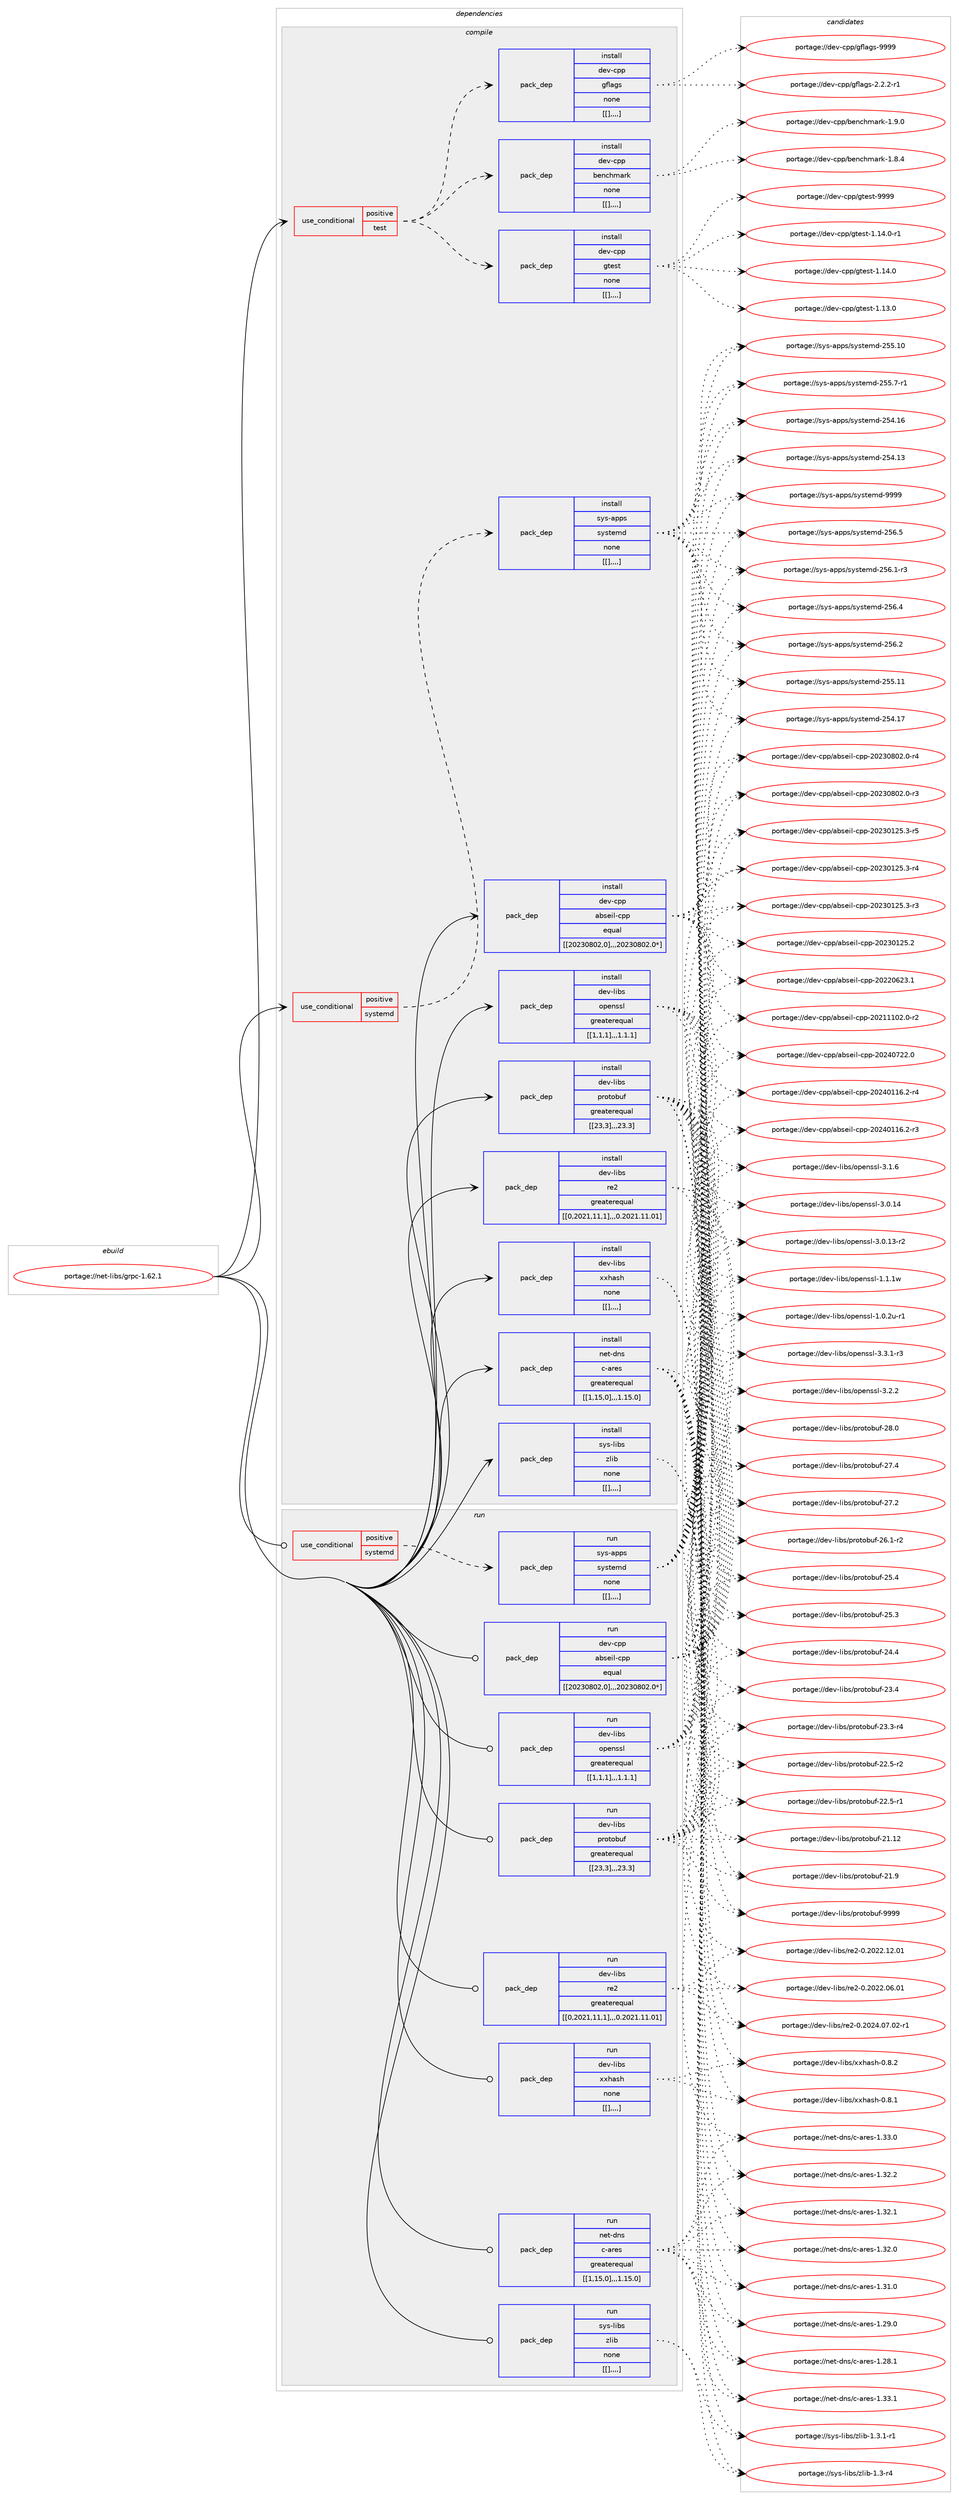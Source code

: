 digraph prolog {

# *************
# Graph options
# *************

newrank=true;
concentrate=true;
compound=true;
graph [rankdir=LR,fontname=Helvetica,fontsize=10,ranksep=1.5];#, ranksep=2.5, nodesep=0.2];
edge  [arrowhead=vee];
node  [fontname=Helvetica,fontsize=10];

# **********
# The ebuild
# **********

subgraph cluster_leftcol {
color=gray;
label=<<i>ebuild</i>>;
id [label="portage://net-libs/grpc-1.62.1", color=red, width=4, href="../net-libs/grpc-1.62.1.svg"];
}

# ****************
# The dependencies
# ****************

subgraph cluster_midcol {
color=gray;
label=<<i>dependencies</i>>;
subgraph cluster_compile {
fillcolor="#eeeeee";
style=filled;
label=<<i>compile</i>>;
subgraph cond98352 {
dependency377696 [label=<<TABLE BORDER="0" CELLBORDER="1" CELLSPACING="0" CELLPADDING="4"><TR><TD ROWSPAN="3" CELLPADDING="10">use_conditional</TD></TR><TR><TD>positive</TD></TR><TR><TD>systemd</TD></TR></TABLE>>, shape=none, color=red];
subgraph pack276532 {
dependency377697 [label=<<TABLE BORDER="0" CELLBORDER="1" CELLSPACING="0" CELLPADDING="4" WIDTH="220"><TR><TD ROWSPAN="6" CELLPADDING="30">pack_dep</TD></TR><TR><TD WIDTH="110">install</TD></TR><TR><TD>sys-apps</TD></TR><TR><TD>systemd</TD></TR><TR><TD>none</TD></TR><TR><TD>[[],,,,]</TD></TR></TABLE>>, shape=none, color=blue];
}
dependency377696:e -> dependency377697:w [weight=20,style="dashed",arrowhead="vee"];
}
id:e -> dependency377696:w [weight=20,style="solid",arrowhead="vee"];
subgraph cond98353 {
dependency377698 [label=<<TABLE BORDER="0" CELLBORDER="1" CELLSPACING="0" CELLPADDING="4"><TR><TD ROWSPAN="3" CELLPADDING="10">use_conditional</TD></TR><TR><TD>positive</TD></TR><TR><TD>test</TD></TR></TABLE>>, shape=none, color=red];
subgraph pack276533 {
dependency377699 [label=<<TABLE BORDER="0" CELLBORDER="1" CELLSPACING="0" CELLPADDING="4" WIDTH="220"><TR><TD ROWSPAN="6" CELLPADDING="30">pack_dep</TD></TR><TR><TD WIDTH="110">install</TD></TR><TR><TD>dev-cpp</TD></TR><TR><TD>benchmark</TD></TR><TR><TD>none</TD></TR><TR><TD>[[],,,,]</TD></TR></TABLE>>, shape=none, color=blue];
}
dependency377698:e -> dependency377699:w [weight=20,style="dashed",arrowhead="vee"];
subgraph pack276534 {
dependency377700 [label=<<TABLE BORDER="0" CELLBORDER="1" CELLSPACING="0" CELLPADDING="4" WIDTH="220"><TR><TD ROWSPAN="6" CELLPADDING="30">pack_dep</TD></TR><TR><TD WIDTH="110">install</TD></TR><TR><TD>dev-cpp</TD></TR><TR><TD>gflags</TD></TR><TR><TD>none</TD></TR><TR><TD>[[],,,,]</TD></TR></TABLE>>, shape=none, color=blue];
}
dependency377698:e -> dependency377700:w [weight=20,style="dashed",arrowhead="vee"];
subgraph pack276535 {
dependency377701 [label=<<TABLE BORDER="0" CELLBORDER="1" CELLSPACING="0" CELLPADDING="4" WIDTH="220"><TR><TD ROWSPAN="6" CELLPADDING="30">pack_dep</TD></TR><TR><TD WIDTH="110">install</TD></TR><TR><TD>dev-cpp</TD></TR><TR><TD>gtest</TD></TR><TR><TD>none</TD></TR><TR><TD>[[],,,,]</TD></TR></TABLE>>, shape=none, color=blue];
}
dependency377698:e -> dependency377701:w [weight=20,style="dashed",arrowhead="vee"];
}
id:e -> dependency377698:w [weight=20,style="solid",arrowhead="vee"];
subgraph pack276536 {
dependency377702 [label=<<TABLE BORDER="0" CELLBORDER="1" CELLSPACING="0" CELLPADDING="4" WIDTH="220"><TR><TD ROWSPAN="6" CELLPADDING="30">pack_dep</TD></TR><TR><TD WIDTH="110">install</TD></TR><TR><TD>dev-cpp</TD></TR><TR><TD>abseil-cpp</TD></TR><TR><TD>equal</TD></TR><TR><TD>[[20230802,0],,,20230802.0*]</TD></TR></TABLE>>, shape=none, color=blue];
}
id:e -> dependency377702:w [weight=20,style="solid",arrowhead="vee"];
subgraph pack276537 {
dependency377703 [label=<<TABLE BORDER="0" CELLBORDER="1" CELLSPACING="0" CELLPADDING="4" WIDTH="220"><TR><TD ROWSPAN="6" CELLPADDING="30">pack_dep</TD></TR><TR><TD WIDTH="110">install</TD></TR><TR><TD>dev-libs</TD></TR><TR><TD>openssl</TD></TR><TR><TD>greaterequal</TD></TR><TR><TD>[[1,1,1],,,1.1.1]</TD></TR></TABLE>>, shape=none, color=blue];
}
id:e -> dependency377703:w [weight=20,style="solid",arrowhead="vee"];
subgraph pack276538 {
dependency377704 [label=<<TABLE BORDER="0" CELLBORDER="1" CELLSPACING="0" CELLPADDING="4" WIDTH="220"><TR><TD ROWSPAN="6" CELLPADDING="30">pack_dep</TD></TR><TR><TD WIDTH="110">install</TD></TR><TR><TD>dev-libs</TD></TR><TR><TD>protobuf</TD></TR><TR><TD>greaterequal</TD></TR><TR><TD>[[23,3],,,23.3]</TD></TR></TABLE>>, shape=none, color=blue];
}
id:e -> dependency377704:w [weight=20,style="solid",arrowhead="vee"];
subgraph pack276539 {
dependency377705 [label=<<TABLE BORDER="0" CELLBORDER="1" CELLSPACING="0" CELLPADDING="4" WIDTH="220"><TR><TD ROWSPAN="6" CELLPADDING="30">pack_dep</TD></TR><TR><TD WIDTH="110">install</TD></TR><TR><TD>dev-libs</TD></TR><TR><TD>re2</TD></TR><TR><TD>greaterequal</TD></TR><TR><TD>[[0,2021,11,1],,,0.2021.11.01]</TD></TR></TABLE>>, shape=none, color=blue];
}
id:e -> dependency377705:w [weight=20,style="solid",arrowhead="vee"];
subgraph pack276540 {
dependency377706 [label=<<TABLE BORDER="0" CELLBORDER="1" CELLSPACING="0" CELLPADDING="4" WIDTH="220"><TR><TD ROWSPAN="6" CELLPADDING="30">pack_dep</TD></TR><TR><TD WIDTH="110">install</TD></TR><TR><TD>dev-libs</TD></TR><TR><TD>xxhash</TD></TR><TR><TD>none</TD></TR><TR><TD>[[],,,,]</TD></TR></TABLE>>, shape=none, color=blue];
}
id:e -> dependency377706:w [weight=20,style="solid",arrowhead="vee"];
subgraph pack276541 {
dependency377707 [label=<<TABLE BORDER="0" CELLBORDER="1" CELLSPACING="0" CELLPADDING="4" WIDTH="220"><TR><TD ROWSPAN="6" CELLPADDING="30">pack_dep</TD></TR><TR><TD WIDTH="110">install</TD></TR><TR><TD>net-dns</TD></TR><TR><TD>c-ares</TD></TR><TR><TD>greaterequal</TD></TR><TR><TD>[[1,15,0],,,1.15.0]</TD></TR></TABLE>>, shape=none, color=blue];
}
id:e -> dependency377707:w [weight=20,style="solid",arrowhead="vee"];
subgraph pack276542 {
dependency377708 [label=<<TABLE BORDER="0" CELLBORDER="1" CELLSPACING="0" CELLPADDING="4" WIDTH="220"><TR><TD ROWSPAN="6" CELLPADDING="30">pack_dep</TD></TR><TR><TD WIDTH="110">install</TD></TR><TR><TD>sys-libs</TD></TR><TR><TD>zlib</TD></TR><TR><TD>none</TD></TR><TR><TD>[[],,,,]</TD></TR></TABLE>>, shape=none, color=blue];
}
id:e -> dependency377708:w [weight=20,style="solid",arrowhead="vee"];
}
subgraph cluster_compileandrun {
fillcolor="#eeeeee";
style=filled;
label=<<i>compile and run</i>>;
}
subgraph cluster_run {
fillcolor="#eeeeee";
style=filled;
label=<<i>run</i>>;
subgraph cond98354 {
dependency377709 [label=<<TABLE BORDER="0" CELLBORDER="1" CELLSPACING="0" CELLPADDING="4"><TR><TD ROWSPAN="3" CELLPADDING="10">use_conditional</TD></TR><TR><TD>positive</TD></TR><TR><TD>systemd</TD></TR></TABLE>>, shape=none, color=red];
subgraph pack276543 {
dependency377710 [label=<<TABLE BORDER="0" CELLBORDER="1" CELLSPACING="0" CELLPADDING="4" WIDTH="220"><TR><TD ROWSPAN="6" CELLPADDING="30">pack_dep</TD></TR><TR><TD WIDTH="110">run</TD></TR><TR><TD>sys-apps</TD></TR><TR><TD>systemd</TD></TR><TR><TD>none</TD></TR><TR><TD>[[],,,,]</TD></TR></TABLE>>, shape=none, color=blue];
}
dependency377709:e -> dependency377710:w [weight=20,style="dashed",arrowhead="vee"];
}
id:e -> dependency377709:w [weight=20,style="solid",arrowhead="odot"];
subgraph pack276544 {
dependency377711 [label=<<TABLE BORDER="0" CELLBORDER="1" CELLSPACING="0" CELLPADDING="4" WIDTH="220"><TR><TD ROWSPAN="6" CELLPADDING="30">pack_dep</TD></TR><TR><TD WIDTH="110">run</TD></TR><TR><TD>dev-cpp</TD></TR><TR><TD>abseil-cpp</TD></TR><TR><TD>equal</TD></TR><TR><TD>[[20230802,0],,,20230802.0*]</TD></TR></TABLE>>, shape=none, color=blue];
}
id:e -> dependency377711:w [weight=20,style="solid",arrowhead="odot"];
subgraph pack276545 {
dependency377712 [label=<<TABLE BORDER="0" CELLBORDER="1" CELLSPACING="0" CELLPADDING="4" WIDTH="220"><TR><TD ROWSPAN="6" CELLPADDING="30">pack_dep</TD></TR><TR><TD WIDTH="110">run</TD></TR><TR><TD>dev-libs</TD></TR><TR><TD>openssl</TD></TR><TR><TD>greaterequal</TD></TR><TR><TD>[[1,1,1],,,1.1.1]</TD></TR></TABLE>>, shape=none, color=blue];
}
id:e -> dependency377712:w [weight=20,style="solid",arrowhead="odot"];
subgraph pack276546 {
dependency377713 [label=<<TABLE BORDER="0" CELLBORDER="1" CELLSPACING="0" CELLPADDING="4" WIDTH="220"><TR><TD ROWSPAN="6" CELLPADDING="30">pack_dep</TD></TR><TR><TD WIDTH="110">run</TD></TR><TR><TD>dev-libs</TD></TR><TR><TD>protobuf</TD></TR><TR><TD>greaterequal</TD></TR><TR><TD>[[23,3],,,23.3]</TD></TR></TABLE>>, shape=none, color=blue];
}
id:e -> dependency377713:w [weight=20,style="solid",arrowhead="odot"];
subgraph pack276547 {
dependency377714 [label=<<TABLE BORDER="0" CELLBORDER="1" CELLSPACING="0" CELLPADDING="4" WIDTH="220"><TR><TD ROWSPAN="6" CELLPADDING="30">pack_dep</TD></TR><TR><TD WIDTH="110">run</TD></TR><TR><TD>dev-libs</TD></TR><TR><TD>re2</TD></TR><TR><TD>greaterequal</TD></TR><TR><TD>[[0,2021,11,1],,,0.2021.11.01]</TD></TR></TABLE>>, shape=none, color=blue];
}
id:e -> dependency377714:w [weight=20,style="solid",arrowhead="odot"];
subgraph pack276548 {
dependency377715 [label=<<TABLE BORDER="0" CELLBORDER="1" CELLSPACING="0" CELLPADDING="4" WIDTH="220"><TR><TD ROWSPAN="6" CELLPADDING="30">pack_dep</TD></TR><TR><TD WIDTH="110">run</TD></TR><TR><TD>dev-libs</TD></TR><TR><TD>xxhash</TD></TR><TR><TD>none</TD></TR><TR><TD>[[],,,,]</TD></TR></TABLE>>, shape=none, color=blue];
}
id:e -> dependency377715:w [weight=20,style="solid",arrowhead="odot"];
subgraph pack276549 {
dependency377716 [label=<<TABLE BORDER="0" CELLBORDER="1" CELLSPACING="0" CELLPADDING="4" WIDTH="220"><TR><TD ROWSPAN="6" CELLPADDING="30">pack_dep</TD></TR><TR><TD WIDTH="110">run</TD></TR><TR><TD>net-dns</TD></TR><TR><TD>c-ares</TD></TR><TR><TD>greaterequal</TD></TR><TR><TD>[[1,15,0],,,1.15.0]</TD></TR></TABLE>>, shape=none, color=blue];
}
id:e -> dependency377716:w [weight=20,style="solid",arrowhead="odot"];
subgraph pack276550 {
dependency377717 [label=<<TABLE BORDER="0" CELLBORDER="1" CELLSPACING="0" CELLPADDING="4" WIDTH="220"><TR><TD ROWSPAN="6" CELLPADDING="30">pack_dep</TD></TR><TR><TD WIDTH="110">run</TD></TR><TR><TD>sys-libs</TD></TR><TR><TD>zlib</TD></TR><TR><TD>none</TD></TR><TR><TD>[[],,,,]</TD></TR></TABLE>>, shape=none, color=blue];
}
id:e -> dependency377717:w [weight=20,style="solid",arrowhead="odot"];
}
}

# **************
# The candidates
# **************

subgraph cluster_choices {
rank=same;
color=gray;
label=<<i>candidates</i>>;

subgraph choice276532 {
color=black;
nodesep=1;
choice1151211154597112112115471151211151161011091004557575757 [label="portage://sys-apps/systemd-9999", color=red, width=4,href="../sys-apps/systemd-9999.svg"];
choice115121115459711211211547115121115116101109100455053544653 [label="portage://sys-apps/systemd-256.5", color=red, width=4,href="../sys-apps/systemd-256.5.svg"];
choice115121115459711211211547115121115116101109100455053544652 [label="portage://sys-apps/systemd-256.4", color=red, width=4,href="../sys-apps/systemd-256.4.svg"];
choice115121115459711211211547115121115116101109100455053544650 [label="portage://sys-apps/systemd-256.2", color=red, width=4,href="../sys-apps/systemd-256.2.svg"];
choice1151211154597112112115471151211151161011091004550535446494511451 [label="portage://sys-apps/systemd-256.1-r3", color=red, width=4,href="../sys-apps/systemd-256.1-r3.svg"];
choice11512111545971121121154711512111511610110910045505353464949 [label="portage://sys-apps/systemd-255.11", color=red, width=4,href="../sys-apps/systemd-255.11.svg"];
choice11512111545971121121154711512111511610110910045505353464948 [label="portage://sys-apps/systemd-255.10", color=red, width=4,href="../sys-apps/systemd-255.10.svg"];
choice1151211154597112112115471151211151161011091004550535346554511449 [label="portage://sys-apps/systemd-255.7-r1", color=red, width=4,href="../sys-apps/systemd-255.7-r1.svg"];
choice11512111545971121121154711512111511610110910045505352464955 [label="portage://sys-apps/systemd-254.17", color=red, width=4,href="../sys-apps/systemd-254.17.svg"];
choice11512111545971121121154711512111511610110910045505352464954 [label="portage://sys-apps/systemd-254.16", color=red, width=4,href="../sys-apps/systemd-254.16.svg"];
choice11512111545971121121154711512111511610110910045505352464951 [label="portage://sys-apps/systemd-254.13", color=red, width=4,href="../sys-apps/systemd-254.13.svg"];
dependency377697:e -> choice1151211154597112112115471151211151161011091004557575757:w [style=dotted,weight="100"];
dependency377697:e -> choice115121115459711211211547115121115116101109100455053544653:w [style=dotted,weight="100"];
dependency377697:e -> choice115121115459711211211547115121115116101109100455053544652:w [style=dotted,weight="100"];
dependency377697:e -> choice115121115459711211211547115121115116101109100455053544650:w [style=dotted,weight="100"];
dependency377697:e -> choice1151211154597112112115471151211151161011091004550535446494511451:w [style=dotted,weight="100"];
dependency377697:e -> choice11512111545971121121154711512111511610110910045505353464949:w [style=dotted,weight="100"];
dependency377697:e -> choice11512111545971121121154711512111511610110910045505353464948:w [style=dotted,weight="100"];
dependency377697:e -> choice1151211154597112112115471151211151161011091004550535346554511449:w [style=dotted,weight="100"];
dependency377697:e -> choice11512111545971121121154711512111511610110910045505352464955:w [style=dotted,weight="100"];
dependency377697:e -> choice11512111545971121121154711512111511610110910045505352464954:w [style=dotted,weight="100"];
dependency377697:e -> choice11512111545971121121154711512111511610110910045505352464951:w [style=dotted,weight="100"];
}
subgraph choice276533 {
color=black;
nodesep=1;
choice100101118459911211247981011109910410997114107454946574648 [label="portage://dev-cpp/benchmark-1.9.0", color=red, width=4,href="../dev-cpp/benchmark-1.9.0.svg"];
choice100101118459911211247981011109910410997114107454946564652 [label="portage://dev-cpp/benchmark-1.8.4", color=red, width=4,href="../dev-cpp/benchmark-1.8.4.svg"];
dependency377699:e -> choice100101118459911211247981011109910410997114107454946574648:w [style=dotted,weight="100"];
dependency377699:e -> choice100101118459911211247981011109910410997114107454946564652:w [style=dotted,weight="100"];
}
subgraph choice276534 {
color=black;
nodesep=1;
choice100101118459911211247103102108971031154557575757 [label="portage://dev-cpp/gflags-9999", color=red, width=4,href="../dev-cpp/gflags-9999.svg"];
choice100101118459911211247103102108971031154550465046504511449 [label="portage://dev-cpp/gflags-2.2.2-r1", color=red, width=4,href="../dev-cpp/gflags-2.2.2-r1.svg"];
dependency377700:e -> choice100101118459911211247103102108971031154557575757:w [style=dotted,weight="100"];
dependency377700:e -> choice100101118459911211247103102108971031154550465046504511449:w [style=dotted,weight="100"];
}
subgraph choice276535 {
color=black;
nodesep=1;
choice1001011184599112112471031161011151164557575757 [label="portage://dev-cpp/gtest-9999", color=red, width=4,href="../dev-cpp/gtest-9999.svg"];
choice100101118459911211247103116101115116454946495246484511449 [label="portage://dev-cpp/gtest-1.14.0-r1", color=red, width=4,href="../dev-cpp/gtest-1.14.0-r1.svg"];
choice10010111845991121124710311610111511645494649524648 [label="portage://dev-cpp/gtest-1.14.0", color=red, width=4,href="../dev-cpp/gtest-1.14.0.svg"];
choice10010111845991121124710311610111511645494649514648 [label="portage://dev-cpp/gtest-1.13.0", color=red, width=4,href="../dev-cpp/gtest-1.13.0.svg"];
dependency377701:e -> choice1001011184599112112471031161011151164557575757:w [style=dotted,weight="100"];
dependency377701:e -> choice100101118459911211247103116101115116454946495246484511449:w [style=dotted,weight="100"];
dependency377701:e -> choice10010111845991121124710311610111511645494649524648:w [style=dotted,weight="100"];
dependency377701:e -> choice10010111845991121124710311610111511645494649514648:w [style=dotted,weight="100"];
}
subgraph choice276536 {
color=black;
nodesep=1;
choice100101118459911211247979811510110510845991121124550485052485550504648 [label="portage://dev-cpp/abseil-cpp-20240722.0", color=red, width=4,href="../dev-cpp/abseil-cpp-20240722.0.svg"];
choice1001011184599112112479798115101105108459911211245504850524849495446504511452 [label="portage://dev-cpp/abseil-cpp-20240116.2-r4", color=red, width=4,href="../dev-cpp/abseil-cpp-20240116.2-r4.svg"];
choice1001011184599112112479798115101105108459911211245504850524849495446504511451 [label="portage://dev-cpp/abseil-cpp-20240116.2-r3", color=red, width=4,href="../dev-cpp/abseil-cpp-20240116.2-r3.svg"];
choice1001011184599112112479798115101105108459911211245504850514856485046484511452 [label="portage://dev-cpp/abseil-cpp-20230802.0-r4", color=red, width=4,href="../dev-cpp/abseil-cpp-20230802.0-r4.svg"];
choice1001011184599112112479798115101105108459911211245504850514856485046484511451 [label="portage://dev-cpp/abseil-cpp-20230802.0-r3", color=red, width=4,href="../dev-cpp/abseil-cpp-20230802.0-r3.svg"];
choice1001011184599112112479798115101105108459911211245504850514849505346514511453 [label="portage://dev-cpp/abseil-cpp-20230125.3-r5", color=red, width=4,href="../dev-cpp/abseil-cpp-20230125.3-r5.svg"];
choice1001011184599112112479798115101105108459911211245504850514849505346514511452 [label="portage://dev-cpp/abseil-cpp-20230125.3-r4", color=red, width=4,href="../dev-cpp/abseil-cpp-20230125.3-r4.svg"];
choice1001011184599112112479798115101105108459911211245504850514849505346514511451 [label="portage://dev-cpp/abseil-cpp-20230125.3-r3", color=red, width=4,href="../dev-cpp/abseil-cpp-20230125.3-r3.svg"];
choice100101118459911211247979811510110510845991121124550485051484950534650 [label="portage://dev-cpp/abseil-cpp-20230125.2", color=red, width=4,href="../dev-cpp/abseil-cpp-20230125.2.svg"];
choice100101118459911211247979811510110510845991121124550485050485450514649 [label="portage://dev-cpp/abseil-cpp-20220623.1", color=red, width=4,href="../dev-cpp/abseil-cpp-20220623.1.svg"];
choice1001011184599112112479798115101105108459911211245504850494949485046484511450 [label="portage://dev-cpp/abseil-cpp-20211102.0-r2", color=red, width=4,href="../dev-cpp/abseil-cpp-20211102.0-r2.svg"];
dependency377702:e -> choice100101118459911211247979811510110510845991121124550485052485550504648:w [style=dotted,weight="100"];
dependency377702:e -> choice1001011184599112112479798115101105108459911211245504850524849495446504511452:w [style=dotted,weight="100"];
dependency377702:e -> choice1001011184599112112479798115101105108459911211245504850524849495446504511451:w [style=dotted,weight="100"];
dependency377702:e -> choice1001011184599112112479798115101105108459911211245504850514856485046484511452:w [style=dotted,weight="100"];
dependency377702:e -> choice1001011184599112112479798115101105108459911211245504850514856485046484511451:w [style=dotted,weight="100"];
dependency377702:e -> choice1001011184599112112479798115101105108459911211245504850514849505346514511453:w [style=dotted,weight="100"];
dependency377702:e -> choice1001011184599112112479798115101105108459911211245504850514849505346514511452:w [style=dotted,weight="100"];
dependency377702:e -> choice1001011184599112112479798115101105108459911211245504850514849505346514511451:w [style=dotted,weight="100"];
dependency377702:e -> choice100101118459911211247979811510110510845991121124550485051484950534650:w [style=dotted,weight="100"];
dependency377702:e -> choice100101118459911211247979811510110510845991121124550485050485450514649:w [style=dotted,weight="100"];
dependency377702:e -> choice1001011184599112112479798115101105108459911211245504850494949485046484511450:w [style=dotted,weight="100"];
}
subgraph choice276537 {
color=black;
nodesep=1;
choice1001011184510810598115471111121011101151151084551465146494511451 [label="portage://dev-libs/openssl-3.3.1-r3", color=red, width=4,href="../dev-libs/openssl-3.3.1-r3.svg"];
choice100101118451081059811547111112101110115115108455146504650 [label="portage://dev-libs/openssl-3.2.2", color=red, width=4,href="../dev-libs/openssl-3.2.2.svg"];
choice100101118451081059811547111112101110115115108455146494654 [label="portage://dev-libs/openssl-3.1.6", color=red, width=4,href="../dev-libs/openssl-3.1.6.svg"];
choice10010111845108105981154711111210111011511510845514648464952 [label="portage://dev-libs/openssl-3.0.14", color=red, width=4,href="../dev-libs/openssl-3.0.14.svg"];
choice100101118451081059811547111112101110115115108455146484649514511450 [label="portage://dev-libs/openssl-3.0.13-r2", color=red, width=4,href="../dev-libs/openssl-3.0.13-r2.svg"];
choice100101118451081059811547111112101110115115108454946494649119 [label="portage://dev-libs/openssl-1.1.1w", color=red, width=4,href="../dev-libs/openssl-1.1.1w.svg"];
choice1001011184510810598115471111121011101151151084549464846501174511449 [label="portage://dev-libs/openssl-1.0.2u-r1", color=red, width=4,href="../dev-libs/openssl-1.0.2u-r1.svg"];
dependency377703:e -> choice1001011184510810598115471111121011101151151084551465146494511451:w [style=dotted,weight="100"];
dependency377703:e -> choice100101118451081059811547111112101110115115108455146504650:w [style=dotted,weight="100"];
dependency377703:e -> choice100101118451081059811547111112101110115115108455146494654:w [style=dotted,weight="100"];
dependency377703:e -> choice10010111845108105981154711111210111011511510845514648464952:w [style=dotted,weight="100"];
dependency377703:e -> choice100101118451081059811547111112101110115115108455146484649514511450:w [style=dotted,weight="100"];
dependency377703:e -> choice100101118451081059811547111112101110115115108454946494649119:w [style=dotted,weight="100"];
dependency377703:e -> choice1001011184510810598115471111121011101151151084549464846501174511449:w [style=dotted,weight="100"];
}
subgraph choice276538 {
color=black;
nodesep=1;
choice100101118451081059811547112114111116111981171024557575757 [label="portage://dev-libs/protobuf-9999", color=red, width=4,href="../dev-libs/protobuf-9999.svg"];
choice100101118451081059811547112114111116111981171024550564648 [label="portage://dev-libs/protobuf-28.0", color=red, width=4,href="../dev-libs/protobuf-28.0.svg"];
choice100101118451081059811547112114111116111981171024550554652 [label="portage://dev-libs/protobuf-27.4", color=red, width=4,href="../dev-libs/protobuf-27.4.svg"];
choice100101118451081059811547112114111116111981171024550554650 [label="portage://dev-libs/protobuf-27.2", color=red, width=4,href="../dev-libs/protobuf-27.2.svg"];
choice1001011184510810598115471121141111161119811710245505446494511450 [label="portage://dev-libs/protobuf-26.1-r2", color=red, width=4,href="../dev-libs/protobuf-26.1-r2.svg"];
choice100101118451081059811547112114111116111981171024550534652 [label="portage://dev-libs/protobuf-25.4", color=red, width=4,href="../dev-libs/protobuf-25.4.svg"];
choice100101118451081059811547112114111116111981171024550534651 [label="portage://dev-libs/protobuf-25.3", color=red, width=4,href="../dev-libs/protobuf-25.3.svg"];
choice100101118451081059811547112114111116111981171024550524652 [label="portage://dev-libs/protobuf-24.4", color=red, width=4,href="../dev-libs/protobuf-24.4.svg"];
choice100101118451081059811547112114111116111981171024550514652 [label="portage://dev-libs/protobuf-23.4", color=red, width=4,href="../dev-libs/protobuf-23.4.svg"];
choice1001011184510810598115471121141111161119811710245505146514511452 [label="portage://dev-libs/protobuf-23.3-r4", color=red, width=4,href="../dev-libs/protobuf-23.3-r4.svg"];
choice1001011184510810598115471121141111161119811710245505046534511450 [label="portage://dev-libs/protobuf-22.5-r2", color=red, width=4,href="../dev-libs/protobuf-22.5-r2.svg"];
choice1001011184510810598115471121141111161119811710245505046534511449 [label="portage://dev-libs/protobuf-22.5-r1", color=red, width=4,href="../dev-libs/protobuf-22.5-r1.svg"];
choice10010111845108105981154711211411111611198117102455049464950 [label="portage://dev-libs/protobuf-21.12", color=red, width=4,href="../dev-libs/protobuf-21.12.svg"];
choice100101118451081059811547112114111116111981171024550494657 [label="portage://dev-libs/protobuf-21.9", color=red, width=4,href="../dev-libs/protobuf-21.9.svg"];
dependency377704:e -> choice100101118451081059811547112114111116111981171024557575757:w [style=dotted,weight="100"];
dependency377704:e -> choice100101118451081059811547112114111116111981171024550564648:w [style=dotted,weight="100"];
dependency377704:e -> choice100101118451081059811547112114111116111981171024550554652:w [style=dotted,weight="100"];
dependency377704:e -> choice100101118451081059811547112114111116111981171024550554650:w [style=dotted,weight="100"];
dependency377704:e -> choice1001011184510810598115471121141111161119811710245505446494511450:w [style=dotted,weight="100"];
dependency377704:e -> choice100101118451081059811547112114111116111981171024550534652:w [style=dotted,weight="100"];
dependency377704:e -> choice100101118451081059811547112114111116111981171024550534651:w [style=dotted,weight="100"];
dependency377704:e -> choice100101118451081059811547112114111116111981171024550524652:w [style=dotted,weight="100"];
dependency377704:e -> choice100101118451081059811547112114111116111981171024550514652:w [style=dotted,weight="100"];
dependency377704:e -> choice1001011184510810598115471121141111161119811710245505146514511452:w [style=dotted,weight="100"];
dependency377704:e -> choice1001011184510810598115471121141111161119811710245505046534511450:w [style=dotted,weight="100"];
dependency377704:e -> choice1001011184510810598115471121141111161119811710245505046534511449:w [style=dotted,weight="100"];
dependency377704:e -> choice10010111845108105981154711211411111611198117102455049464950:w [style=dotted,weight="100"];
dependency377704:e -> choice100101118451081059811547112114111116111981171024550494657:w [style=dotted,weight="100"];
}
subgraph choice276539 {
color=black;
nodesep=1;
choice10010111845108105981154711410150454846504850524648554648504511449 [label="portage://dev-libs/re2-0.2024.07.02-r1", color=red, width=4,href="../dev-libs/re2-0.2024.07.02-r1.svg"];
choice1001011184510810598115471141015045484650485050464950464849 [label="portage://dev-libs/re2-0.2022.12.01", color=red, width=4,href="../dev-libs/re2-0.2022.12.01.svg"];
choice1001011184510810598115471141015045484650485050464854464849 [label="portage://dev-libs/re2-0.2022.06.01", color=red, width=4,href="../dev-libs/re2-0.2022.06.01.svg"];
dependency377705:e -> choice10010111845108105981154711410150454846504850524648554648504511449:w [style=dotted,weight="100"];
dependency377705:e -> choice1001011184510810598115471141015045484650485050464950464849:w [style=dotted,weight="100"];
dependency377705:e -> choice1001011184510810598115471141015045484650485050464854464849:w [style=dotted,weight="100"];
}
subgraph choice276540 {
color=black;
nodesep=1;
choice10010111845108105981154712012010497115104454846564650 [label="portage://dev-libs/xxhash-0.8.2", color=red, width=4,href="../dev-libs/xxhash-0.8.2.svg"];
choice10010111845108105981154712012010497115104454846564649 [label="portage://dev-libs/xxhash-0.8.1", color=red, width=4,href="../dev-libs/xxhash-0.8.1.svg"];
dependency377706:e -> choice10010111845108105981154712012010497115104454846564650:w [style=dotted,weight="100"];
dependency377706:e -> choice10010111845108105981154712012010497115104454846564649:w [style=dotted,weight="100"];
}
subgraph choice276541 {
color=black;
nodesep=1;
choice110101116451001101154799459711410111545494651514649 [label="portage://net-dns/c-ares-1.33.1", color=red, width=4,href="../net-dns/c-ares-1.33.1.svg"];
choice110101116451001101154799459711410111545494651514648 [label="portage://net-dns/c-ares-1.33.0", color=red, width=4,href="../net-dns/c-ares-1.33.0.svg"];
choice110101116451001101154799459711410111545494651504650 [label="portage://net-dns/c-ares-1.32.2", color=red, width=4,href="../net-dns/c-ares-1.32.2.svg"];
choice110101116451001101154799459711410111545494651504649 [label="portage://net-dns/c-ares-1.32.1", color=red, width=4,href="../net-dns/c-ares-1.32.1.svg"];
choice110101116451001101154799459711410111545494651504648 [label="portage://net-dns/c-ares-1.32.0", color=red, width=4,href="../net-dns/c-ares-1.32.0.svg"];
choice110101116451001101154799459711410111545494651494648 [label="portage://net-dns/c-ares-1.31.0", color=red, width=4,href="../net-dns/c-ares-1.31.0.svg"];
choice110101116451001101154799459711410111545494650574648 [label="portage://net-dns/c-ares-1.29.0", color=red, width=4,href="../net-dns/c-ares-1.29.0.svg"];
choice110101116451001101154799459711410111545494650564649 [label="portage://net-dns/c-ares-1.28.1", color=red, width=4,href="../net-dns/c-ares-1.28.1.svg"];
dependency377707:e -> choice110101116451001101154799459711410111545494651514649:w [style=dotted,weight="100"];
dependency377707:e -> choice110101116451001101154799459711410111545494651514648:w [style=dotted,weight="100"];
dependency377707:e -> choice110101116451001101154799459711410111545494651504650:w [style=dotted,weight="100"];
dependency377707:e -> choice110101116451001101154799459711410111545494651504649:w [style=dotted,weight="100"];
dependency377707:e -> choice110101116451001101154799459711410111545494651504648:w [style=dotted,weight="100"];
dependency377707:e -> choice110101116451001101154799459711410111545494651494648:w [style=dotted,weight="100"];
dependency377707:e -> choice110101116451001101154799459711410111545494650574648:w [style=dotted,weight="100"];
dependency377707:e -> choice110101116451001101154799459711410111545494650564649:w [style=dotted,weight="100"];
}
subgraph choice276542 {
color=black;
nodesep=1;
choice115121115451081059811547122108105984549465146494511449 [label="portage://sys-libs/zlib-1.3.1-r1", color=red, width=4,href="../sys-libs/zlib-1.3.1-r1.svg"];
choice11512111545108105981154712210810598454946514511452 [label="portage://sys-libs/zlib-1.3-r4", color=red, width=4,href="../sys-libs/zlib-1.3-r4.svg"];
dependency377708:e -> choice115121115451081059811547122108105984549465146494511449:w [style=dotted,weight="100"];
dependency377708:e -> choice11512111545108105981154712210810598454946514511452:w [style=dotted,weight="100"];
}
subgraph choice276543 {
color=black;
nodesep=1;
choice1151211154597112112115471151211151161011091004557575757 [label="portage://sys-apps/systemd-9999", color=red, width=4,href="../sys-apps/systemd-9999.svg"];
choice115121115459711211211547115121115116101109100455053544653 [label="portage://sys-apps/systemd-256.5", color=red, width=4,href="../sys-apps/systemd-256.5.svg"];
choice115121115459711211211547115121115116101109100455053544652 [label="portage://sys-apps/systemd-256.4", color=red, width=4,href="../sys-apps/systemd-256.4.svg"];
choice115121115459711211211547115121115116101109100455053544650 [label="portage://sys-apps/systemd-256.2", color=red, width=4,href="../sys-apps/systemd-256.2.svg"];
choice1151211154597112112115471151211151161011091004550535446494511451 [label="portage://sys-apps/systemd-256.1-r3", color=red, width=4,href="../sys-apps/systemd-256.1-r3.svg"];
choice11512111545971121121154711512111511610110910045505353464949 [label="portage://sys-apps/systemd-255.11", color=red, width=4,href="../sys-apps/systemd-255.11.svg"];
choice11512111545971121121154711512111511610110910045505353464948 [label="portage://sys-apps/systemd-255.10", color=red, width=4,href="../sys-apps/systemd-255.10.svg"];
choice1151211154597112112115471151211151161011091004550535346554511449 [label="portage://sys-apps/systemd-255.7-r1", color=red, width=4,href="../sys-apps/systemd-255.7-r1.svg"];
choice11512111545971121121154711512111511610110910045505352464955 [label="portage://sys-apps/systemd-254.17", color=red, width=4,href="../sys-apps/systemd-254.17.svg"];
choice11512111545971121121154711512111511610110910045505352464954 [label="portage://sys-apps/systemd-254.16", color=red, width=4,href="../sys-apps/systemd-254.16.svg"];
choice11512111545971121121154711512111511610110910045505352464951 [label="portage://sys-apps/systemd-254.13", color=red, width=4,href="../sys-apps/systemd-254.13.svg"];
dependency377710:e -> choice1151211154597112112115471151211151161011091004557575757:w [style=dotted,weight="100"];
dependency377710:e -> choice115121115459711211211547115121115116101109100455053544653:w [style=dotted,weight="100"];
dependency377710:e -> choice115121115459711211211547115121115116101109100455053544652:w [style=dotted,weight="100"];
dependency377710:e -> choice115121115459711211211547115121115116101109100455053544650:w [style=dotted,weight="100"];
dependency377710:e -> choice1151211154597112112115471151211151161011091004550535446494511451:w [style=dotted,weight="100"];
dependency377710:e -> choice11512111545971121121154711512111511610110910045505353464949:w [style=dotted,weight="100"];
dependency377710:e -> choice11512111545971121121154711512111511610110910045505353464948:w [style=dotted,weight="100"];
dependency377710:e -> choice1151211154597112112115471151211151161011091004550535346554511449:w [style=dotted,weight="100"];
dependency377710:e -> choice11512111545971121121154711512111511610110910045505352464955:w [style=dotted,weight="100"];
dependency377710:e -> choice11512111545971121121154711512111511610110910045505352464954:w [style=dotted,weight="100"];
dependency377710:e -> choice11512111545971121121154711512111511610110910045505352464951:w [style=dotted,weight="100"];
}
subgraph choice276544 {
color=black;
nodesep=1;
choice100101118459911211247979811510110510845991121124550485052485550504648 [label="portage://dev-cpp/abseil-cpp-20240722.0", color=red, width=4,href="../dev-cpp/abseil-cpp-20240722.0.svg"];
choice1001011184599112112479798115101105108459911211245504850524849495446504511452 [label="portage://dev-cpp/abseil-cpp-20240116.2-r4", color=red, width=4,href="../dev-cpp/abseil-cpp-20240116.2-r4.svg"];
choice1001011184599112112479798115101105108459911211245504850524849495446504511451 [label="portage://dev-cpp/abseil-cpp-20240116.2-r3", color=red, width=4,href="../dev-cpp/abseil-cpp-20240116.2-r3.svg"];
choice1001011184599112112479798115101105108459911211245504850514856485046484511452 [label="portage://dev-cpp/abseil-cpp-20230802.0-r4", color=red, width=4,href="../dev-cpp/abseil-cpp-20230802.0-r4.svg"];
choice1001011184599112112479798115101105108459911211245504850514856485046484511451 [label="portage://dev-cpp/abseil-cpp-20230802.0-r3", color=red, width=4,href="../dev-cpp/abseil-cpp-20230802.0-r3.svg"];
choice1001011184599112112479798115101105108459911211245504850514849505346514511453 [label="portage://dev-cpp/abseil-cpp-20230125.3-r5", color=red, width=4,href="../dev-cpp/abseil-cpp-20230125.3-r5.svg"];
choice1001011184599112112479798115101105108459911211245504850514849505346514511452 [label="portage://dev-cpp/abseil-cpp-20230125.3-r4", color=red, width=4,href="../dev-cpp/abseil-cpp-20230125.3-r4.svg"];
choice1001011184599112112479798115101105108459911211245504850514849505346514511451 [label="portage://dev-cpp/abseil-cpp-20230125.3-r3", color=red, width=4,href="../dev-cpp/abseil-cpp-20230125.3-r3.svg"];
choice100101118459911211247979811510110510845991121124550485051484950534650 [label="portage://dev-cpp/abseil-cpp-20230125.2", color=red, width=4,href="../dev-cpp/abseil-cpp-20230125.2.svg"];
choice100101118459911211247979811510110510845991121124550485050485450514649 [label="portage://dev-cpp/abseil-cpp-20220623.1", color=red, width=4,href="../dev-cpp/abseil-cpp-20220623.1.svg"];
choice1001011184599112112479798115101105108459911211245504850494949485046484511450 [label="portage://dev-cpp/abseil-cpp-20211102.0-r2", color=red, width=4,href="../dev-cpp/abseil-cpp-20211102.0-r2.svg"];
dependency377711:e -> choice100101118459911211247979811510110510845991121124550485052485550504648:w [style=dotted,weight="100"];
dependency377711:e -> choice1001011184599112112479798115101105108459911211245504850524849495446504511452:w [style=dotted,weight="100"];
dependency377711:e -> choice1001011184599112112479798115101105108459911211245504850524849495446504511451:w [style=dotted,weight="100"];
dependency377711:e -> choice1001011184599112112479798115101105108459911211245504850514856485046484511452:w [style=dotted,weight="100"];
dependency377711:e -> choice1001011184599112112479798115101105108459911211245504850514856485046484511451:w [style=dotted,weight="100"];
dependency377711:e -> choice1001011184599112112479798115101105108459911211245504850514849505346514511453:w [style=dotted,weight="100"];
dependency377711:e -> choice1001011184599112112479798115101105108459911211245504850514849505346514511452:w [style=dotted,weight="100"];
dependency377711:e -> choice1001011184599112112479798115101105108459911211245504850514849505346514511451:w [style=dotted,weight="100"];
dependency377711:e -> choice100101118459911211247979811510110510845991121124550485051484950534650:w [style=dotted,weight="100"];
dependency377711:e -> choice100101118459911211247979811510110510845991121124550485050485450514649:w [style=dotted,weight="100"];
dependency377711:e -> choice1001011184599112112479798115101105108459911211245504850494949485046484511450:w [style=dotted,weight="100"];
}
subgraph choice276545 {
color=black;
nodesep=1;
choice1001011184510810598115471111121011101151151084551465146494511451 [label="portage://dev-libs/openssl-3.3.1-r3", color=red, width=4,href="../dev-libs/openssl-3.3.1-r3.svg"];
choice100101118451081059811547111112101110115115108455146504650 [label="portage://dev-libs/openssl-3.2.2", color=red, width=4,href="../dev-libs/openssl-3.2.2.svg"];
choice100101118451081059811547111112101110115115108455146494654 [label="portage://dev-libs/openssl-3.1.6", color=red, width=4,href="../dev-libs/openssl-3.1.6.svg"];
choice10010111845108105981154711111210111011511510845514648464952 [label="portage://dev-libs/openssl-3.0.14", color=red, width=4,href="../dev-libs/openssl-3.0.14.svg"];
choice100101118451081059811547111112101110115115108455146484649514511450 [label="portage://dev-libs/openssl-3.0.13-r2", color=red, width=4,href="../dev-libs/openssl-3.0.13-r2.svg"];
choice100101118451081059811547111112101110115115108454946494649119 [label="portage://dev-libs/openssl-1.1.1w", color=red, width=4,href="../dev-libs/openssl-1.1.1w.svg"];
choice1001011184510810598115471111121011101151151084549464846501174511449 [label="portage://dev-libs/openssl-1.0.2u-r1", color=red, width=4,href="../dev-libs/openssl-1.0.2u-r1.svg"];
dependency377712:e -> choice1001011184510810598115471111121011101151151084551465146494511451:w [style=dotted,weight="100"];
dependency377712:e -> choice100101118451081059811547111112101110115115108455146504650:w [style=dotted,weight="100"];
dependency377712:e -> choice100101118451081059811547111112101110115115108455146494654:w [style=dotted,weight="100"];
dependency377712:e -> choice10010111845108105981154711111210111011511510845514648464952:w [style=dotted,weight="100"];
dependency377712:e -> choice100101118451081059811547111112101110115115108455146484649514511450:w [style=dotted,weight="100"];
dependency377712:e -> choice100101118451081059811547111112101110115115108454946494649119:w [style=dotted,weight="100"];
dependency377712:e -> choice1001011184510810598115471111121011101151151084549464846501174511449:w [style=dotted,weight="100"];
}
subgraph choice276546 {
color=black;
nodesep=1;
choice100101118451081059811547112114111116111981171024557575757 [label="portage://dev-libs/protobuf-9999", color=red, width=4,href="../dev-libs/protobuf-9999.svg"];
choice100101118451081059811547112114111116111981171024550564648 [label="portage://dev-libs/protobuf-28.0", color=red, width=4,href="../dev-libs/protobuf-28.0.svg"];
choice100101118451081059811547112114111116111981171024550554652 [label="portage://dev-libs/protobuf-27.4", color=red, width=4,href="../dev-libs/protobuf-27.4.svg"];
choice100101118451081059811547112114111116111981171024550554650 [label="portage://dev-libs/protobuf-27.2", color=red, width=4,href="../dev-libs/protobuf-27.2.svg"];
choice1001011184510810598115471121141111161119811710245505446494511450 [label="portage://dev-libs/protobuf-26.1-r2", color=red, width=4,href="../dev-libs/protobuf-26.1-r2.svg"];
choice100101118451081059811547112114111116111981171024550534652 [label="portage://dev-libs/protobuf-25.4", color=red, width=4,href="../dev-libs/protobuf-25.4.svg"];
choice100101118451081059811547112114111116111981171024550534651 [label="portage://dev-libs/protobuf-25.3", color=red, width=4,href="../dev-libs/protobuf-25.3.svg"];
choice100101118451081059811547112114111116111981171024550524652 [label="portage://dev-libs/protobuf-24.4", color=red, width=4,href="../dev-libs/protobuf-24.4.svg"];
choice100101118451081059811547112114111116111981171024550514652 [label="portage://dev-libs/protobuf-23.4", color=red, width=4,href="../dev-libs/protobuf-23.4.svg"];
choice1001011184510810598115471121141111161119811710245505146514511452 [label="portage://dev-libs/protobuf-23.3-r4", color=red, width=4,href="../dev-libs/protobuf-23.3-r4.svg"];
choice1001011184510810598115471121141111161119811710245505046534511450 [label="portage://dev-libs/protobuf-22.5-r2", color=red, width=4,href="../dev-libs/protobuf-22.5-r2.svg"];
choice1001011184510810598115471121141111161119811710245505046534511449 [label="portage://dev-libs/protobuf-22.5-r1", color=red, width=4,href="../dev-libs/protobuf-22.5-r1.svg"];
choice10010111845108105981154711211411111611198117102455049464950 [label="portage://dev-libs/protobuf-21.12", color=red, width=4,href="../dev-libs/protobuf-21.12.svg"];
choice100101118451081059811547112114111116111981171024550494657 [label="portage://dev-libs/protobuf-21.9", color=red, width=4,href="../dev-libs/protobuf-21.9.svg"];
dependency377713:e -> choice100101118451081059811547112114111116111981171024557575757:w [style=dotted,weight="100"];
dependency377713:e -> choice100101118451081059811547112114111116111981171024550564648:w [style=dotted,weight="100"];
dependency377713:e -> choice100101118451081059811547112114111116111981171024550554652:w [style=dotted,weight="100"];
dependency377713:e -> choice100101118451081059811547112114111116111981171024550554650:w [style=dotted,weight="100"];
dependency377713:e -> choice1001011184510810598115471121141111161119811710245505446494511450:w [style=dotted,weight="100"];
dependency377713:e -> choice100101118451081059811547112114111116111981171024550534652:w [style=dotted,weight="100"];
dependency377713:e -> choice100101118451081059811547112114111116111981171024550534651:w [style=dotted,weight="100"];
dependency377713:e -> choice100101118451081059811547112114111116111981171024550524652:w [style=dotted,weight="100"];
dependency377713:e -> choice100101118451081059811547112114111116111981171024550514652:w [style=dotted,weight="100"];
dependency377713:e -> choice1001011184510810598115471121141111161119811710245505146514511452:w [style=dotted,weight="100"];
dependency377713:e -> choice1001011184510810598115471121141111161119811710245505046534511450:w [style=dotted,weight="100"];
dependency377713:e -> choice1001011184510810598115471121141111161119811710245505046534511449:w [style=dotted,weight="100"];
dependency377713:e -> choice10010111845108105981154711211411111611198117102455049464950:w [style=dotted,weight="100"];
dependency377713:e -> choice100101118451081059811547112114111116111981171024550494657:w [style=dotted,weight="100"];
}
subgraph choice276547 {
color=black;
nodesep=1;
choice10010111845108105981154711410150454846504850524648554648504511449 [label="portage://dev-libs/re2-0.2024.07.02-r1", color=red, width=4,href="../dev-libs/re2-0.2024.07.02-r1.svg"];
choice1001011184510810598115471141015045484650485050464950464849 [label="portage://dev-libs/re2-0.2022.12.01", color=red, width=4,href="../dev-libs/re2-0.2022.12.01.svg"];
choice1001011184510810598115471141015045484650485050464854464849 [label="portage://dev-libs/re2-0.2022.06.01", color=red, width=4,href="../dev-libs/re2-0.2022.06.01.svg"];
dependency377714:e -> choice10010111845108105981154711410150454846504850524648554648504511449:w [style=dotted,weight="100"];
dependency377714:e -> choice1001011184510810598115471141015045484650485050464950464849:w [style=dotted,weight="100"];
dependency377714:e -> choice1001011184510810598115471141015045484650485050464854464849:w [style=dotted,weight="100"];
}
subgraph choice276548 {
color=black;
nodesep=1;
choice10010111845108105981154712012010497115104454846564650 [label="portage://dev-libs/xxhash-0.8.2", color=red, width=4,href="../dev-libs/xxhash-0.8.2.svg"];
choice10010111845108105981154712012010497115104454846564649 [label="portage://dev-libs/xxhash-0.8.1", color=red, width=4,href="../dev-libs/xxhash-0.8.1.svg"];
dependency377715:e -> choice10010111845108105981154712012010497115104454846564650:w [style=dotted,weight="100"];
dependency377715:e -> choice10010111845108105981154712012010497115104454846564649:w [style=dotted,weight="100"];
}
subgraph choice276549 {
color=black;
nodesep=1;
choice110101116451001101154799459711410111545494651514649 [label="portage://net-dns/c-ares-1.33.1", color=red, width=4,href="../net-dns/c-ares-1.33.1.svg"];
choice110101116451001101154799459711410111545494651514648 [label="portage://net-dns/c-ares-1.33.0", color=red, width=4,href="../net-dns/c-ares-1.33.0.svg"];
choice110101116451001101154799459711410111545494651504650 [label="portage://net-dns/c-ares-1.32.2", color=red, width=4,href="../net-dns/c-ares-1.32.2.svg"];
choice110101116451001101154799459711410111545494651504649 [label="portage://net-dns/c-ares-1.32.1", color=red, width=4,href="../net-dns/c-ares-1.32.1.svg"];
choice110101116451001101154799459711410111545494651504648 [label="portage://net-dns/c-ares-1.32.0", color=red, width=4,href="../net-dns/c-ares-1.32.0.svg"];
choice110101116451001101154799459711410111545494651494648 [label="portage://net-dns/c-ares-1.31.0", color=red, width=4,href="../net-dns/c-ares-1.31.0.svg"];
choice110101116451001101154799459711410111545494650574648 [label="portage://net-dns/c-ares-1.29.0", color=red, width=4,href="../net-dns/c-ares-1.29.0.svg"];
choice110101116451001101154799459711410111545494650564649 [label="portage://net-dns/c-ares-1.28.1", color=red, width=4,href="../net-dns/c-ares-1.28.1.svg"];
dependency377716:e -> choice110101116451001101154799459711410111545494651514649:w [style=dotted,weight="100"];
dependency377716:e -> choice110101116451001101154799459711410111545494651514648:w [style=dotted,weight="100"];
dependency377716:e -> choice110101116451001101154799459711410111545494651504650:w [style=dotted,weight="100"];
dependency377716:e -> choice110101116451001101154799459711410111545494651504649:w [style=dotted,weight="100"];
dependency377716:e -> choice110101116451001101154799459711410111545494651504648:w [style=dotted,weight="100"];
dependency377716:e -> choice110101116451001101154799459711410111545494651494648:w [style=dotted,weight="100"];
dependency377716:e -> choice110101116451001101154799459711410111545494650574648:w [style=dotted,weight="100"];
dependency377716:e -> choice110101116451001101154799459711410111545494650564649:w [style=dotted,weight="100"];
}
subgraph choice276550 {
color=black;
nodesep=1;
choice115121115451081059811547122108105984549465146494511449 [label="portage://sys-libs/zlib-1.3.1-r1", color=red, width=4,href="../sys-libs/zlib-1.3.1-r1.svg"];
choice11512111545108105981154712210810598454946514511452 [label="portage://sys-libs/zlib-1.3-r4", color=red, width=4,href="../sys-libs/zlib-1.3-r4.svg"];
dependency377717:e -> choice115121115451081059811547122108105984549465146494511449:w [style=dotted,weight="100"];
dependency377717:e -> choice11512111545108105981154712210810598454946514511452:w [style=dotted,weight="100"];
}
}

}
